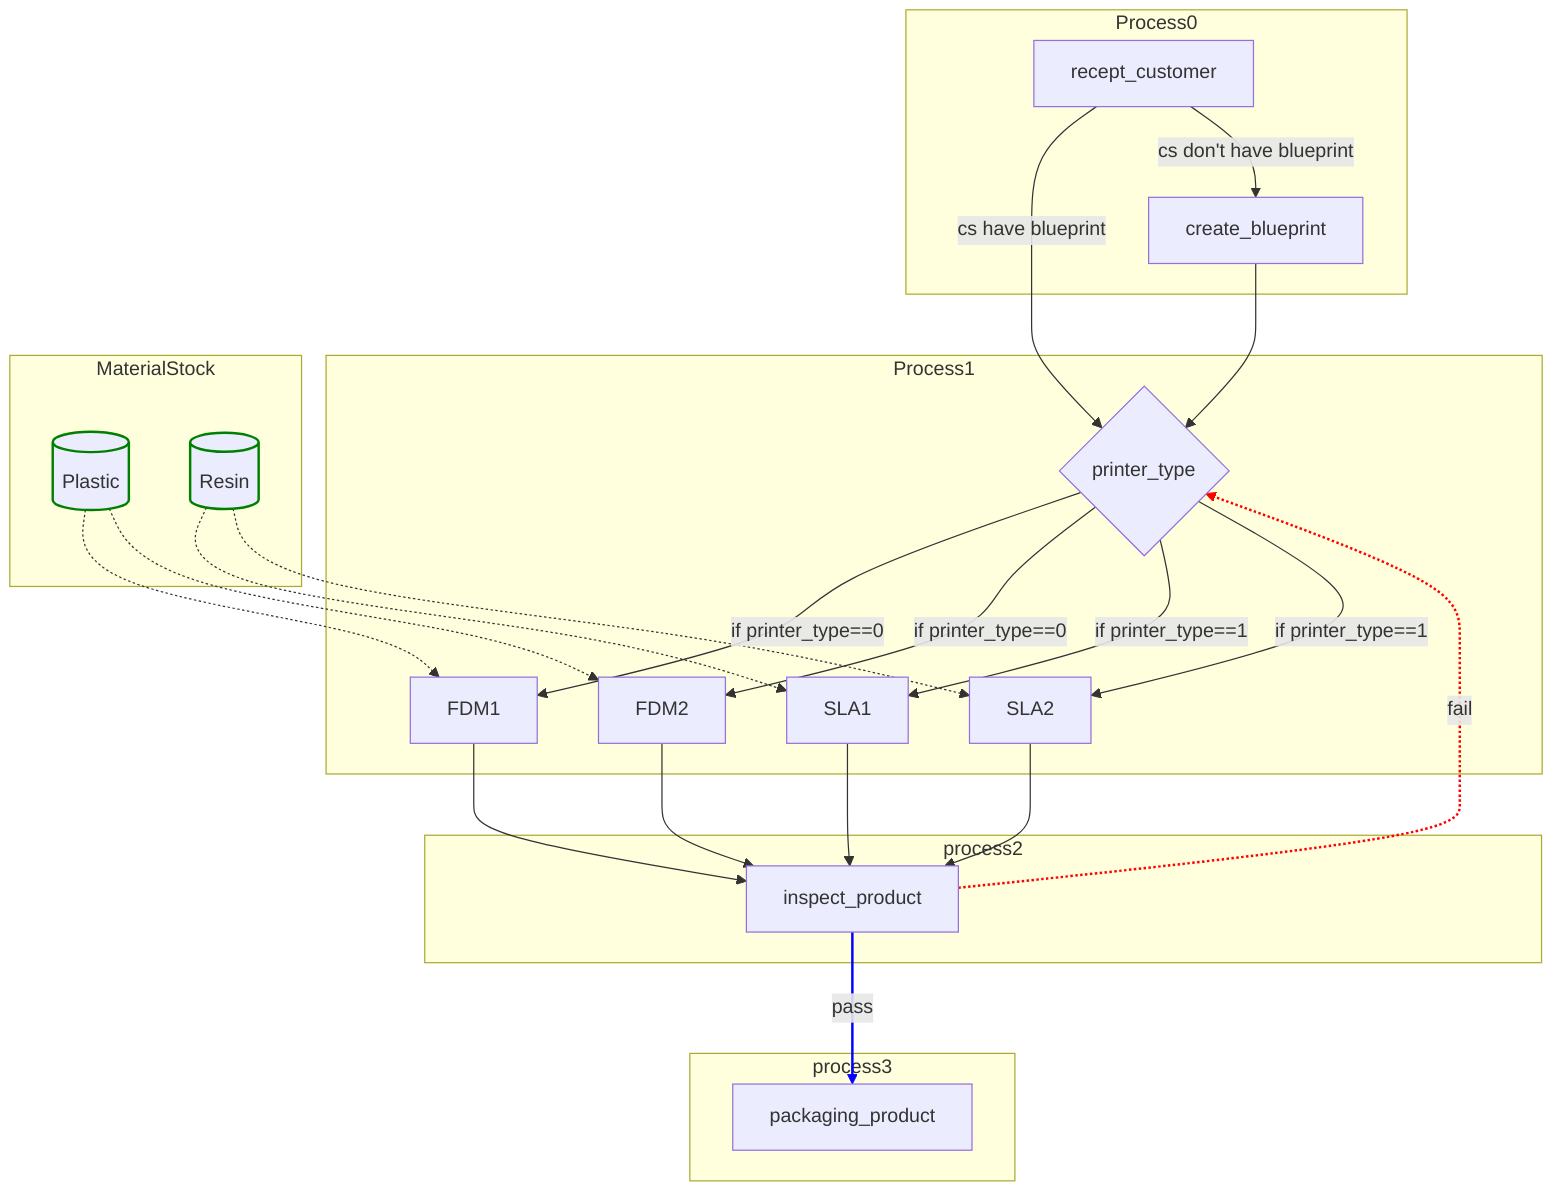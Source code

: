 flowchart TB
A[recept_customer]
B[create_blueprint]
C{printer_type}
D_1[FDM1]
D_2[FDM2]
D_3[SLA1]
D_4[SLA2]
F[inspect_product]
G[packaging_product]

subgraph Process0
    direction TB
    A[recept_customer];
    B[create_blueprint];
    end

subgraph Process1
    direction TB
    C{printer_type}
    D_1[FDM1]
    D_2[FDM2]
    D_3[SLA1]
    D_4[SLA2]
    end

subgraph process2
    direction TB
    F[inspect_product];
    end

subgraph process3
    direction TB
    G[packaging_product];
    end


subgraph MaterialStock
    direction LR
    E_1[(Plastic)]:::Green;
    E_2[(Resin)]:::Green;
    end


A-->|cs have blueprint| C;
A-->|cs don't have blueprint| B;
B--> C;
C-->|if printer_type==0| D_1;
C-->|if printer_type==0| D_2;
C-->|if printer_type==1| D_3;
C-->|if printer_type==1| D_4;
E_1-.-> D_1;
E_1-.-> D_2;
E_2-.-> D_3;
E_2-.-> D_4;
D_1--> F;
D_2--> F;
D_3--> F;
D_4--> F;
F -.->|fail| C;
F-->|pass| G;
linkStyle 15 stroke:red, stroke-width:2px;
linkStyle 16 stroke:blue, stroke-width:2px;
classDef Green stroke:green, stroke-width:2px;